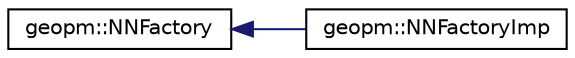 digraph "Graphical Class Hierarchy"
{
 // LATEX_PDF_SIZE
  edge [fontname="Helvetica",fontsize="10",labelfontname="Helvetica",labelfontsize="10"];
  node [fontname="Helvetica",fontsize="10",shape=record];
  rankdir="LR";
  Node0 [label="geopm::NNFactory",height=0.2,width=0.4,color="black", fillcolor="white", style="filled",URL="$classgeopm_1_1_n_n_factory.html",tooltip="Class to generate objects related to feed-forward neural nets, i.e. TensorOneD, TensorTwoD,..."];
  Node0 -> Node1 [dir="back",color="midnightblue",fontsize="10",style="solid",fontname="Helvetica"];
  Node1 [label="geopm::NNFactoryImp",height=0.2,width=0.4,color="black", fillcolor="white", style="filled",URL="$classgeopm_1_1_n_n_factory_imp.html",tooltip=" "];
}
